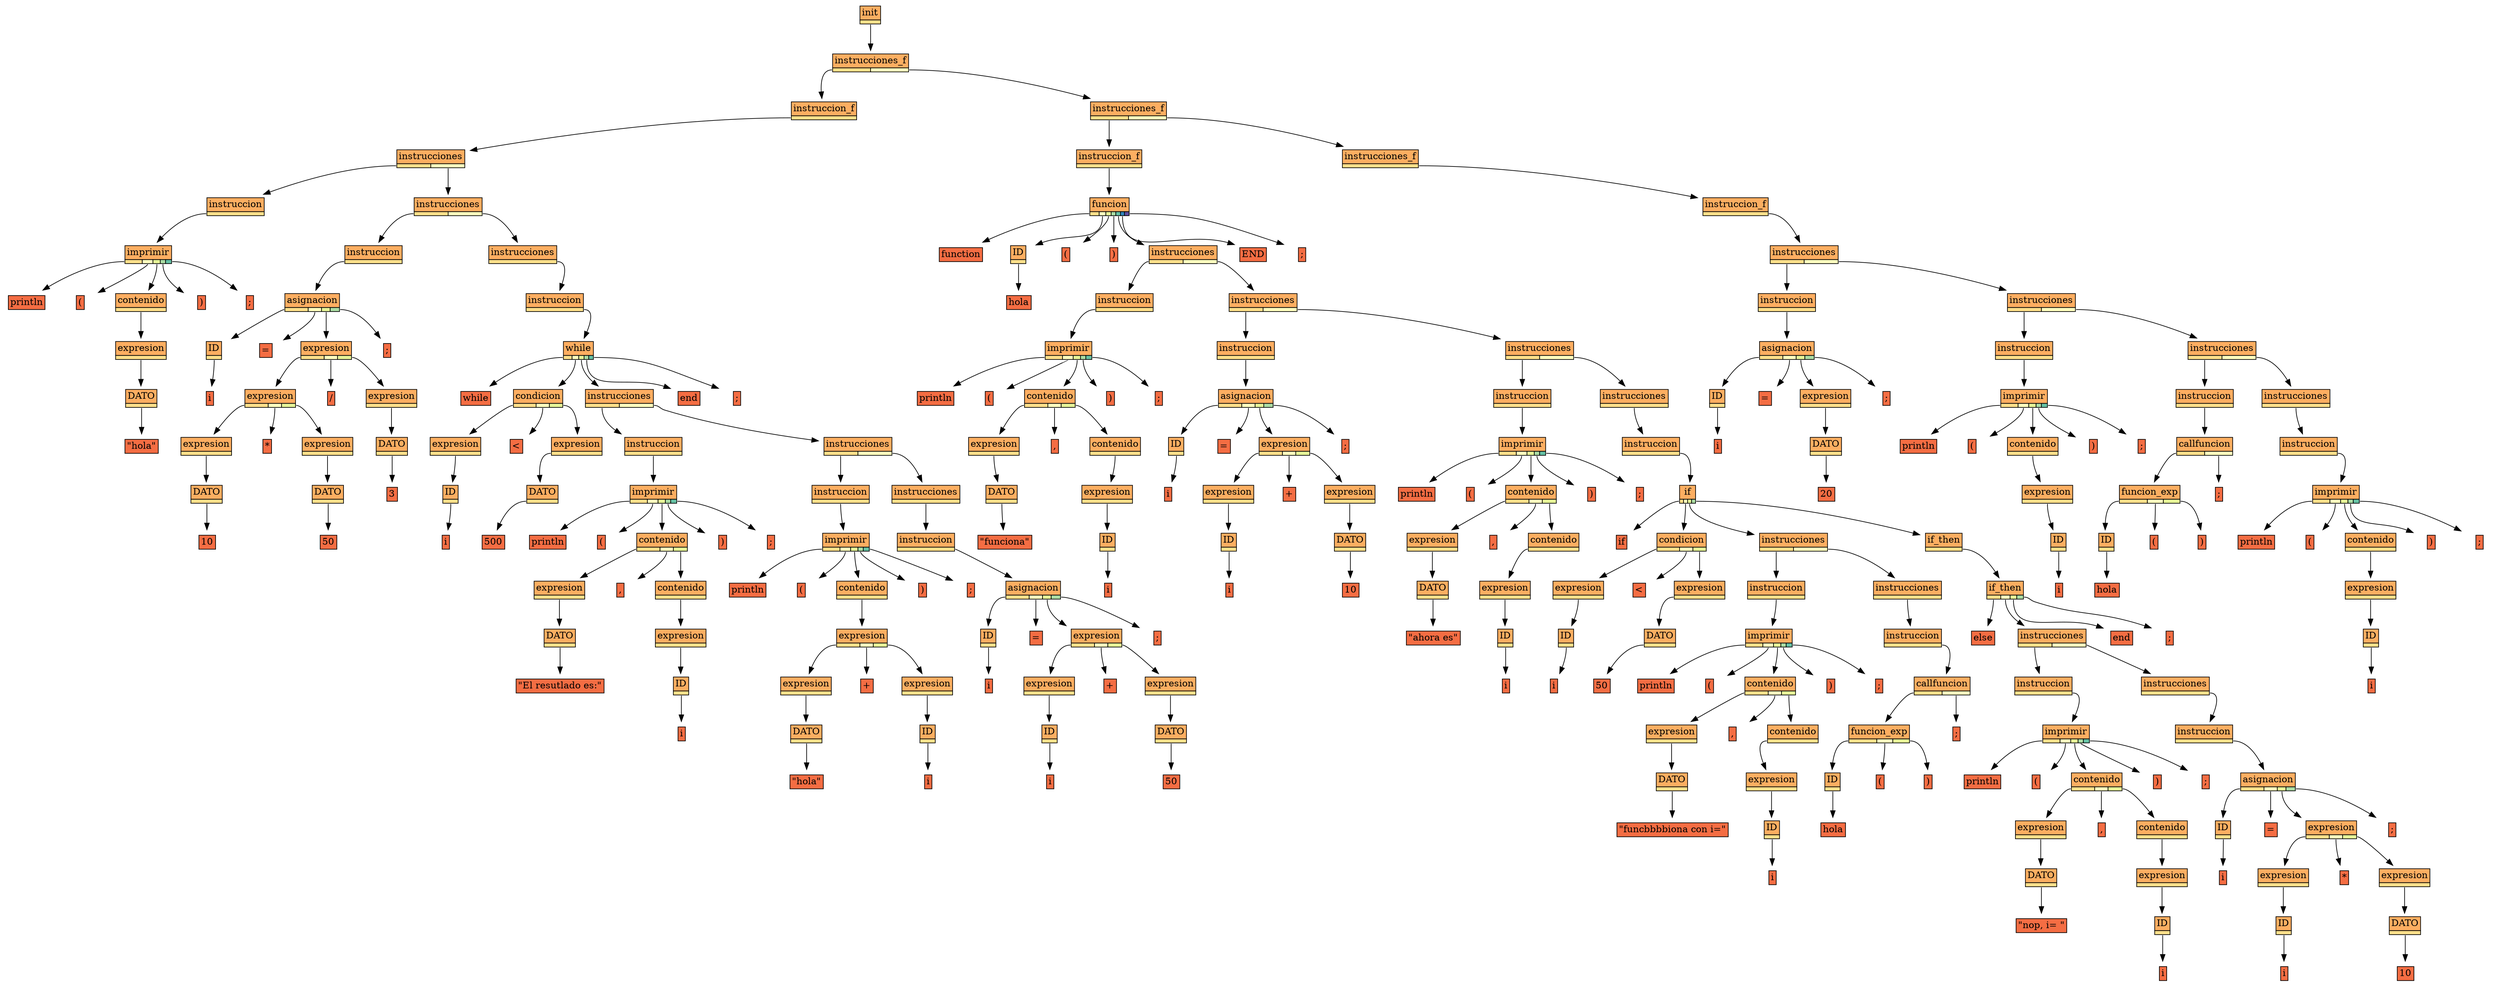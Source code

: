 digraph {
node [shape=plaintext]
ND_1 [label=<<table CELLSPACING="0" BORDER="0"><tr><td  BORDER="1" bgcolor="/spectral11/3">"hola"</td></tr></table>>];
ND_2 [label=<<table  CELLSPACING="0" BORDER="0"><tr><td BORDER="1" colspan="1"  bgcolor="/spectral11/4">DATO</td></tr><tr><td BORDER="1" port="f0"  bgcolor="/spectral11/5"></td></tr></table>>];
ND_3 [label=<<table  CELLSPACING="0" BORDER="0"><tr><td BORDER="1" colspan="1"  bgcolor="/spectral11/4">expresion</td></tr><tr><td BORDER="1" port="f0"  bgcolor="/spectral11/5"></td></tr></table>>];
ND_4 [label=<<table  CELLSPACING="0" BORDER="0"><tr><td BORDER="1" colspan="1"  bgcolor="/spectral11/4">contenido</td></tr><tr><td BORDER="1" port="f0"  bgcolor="/spectral11/5"></td></tr></table>>];
ND_5 [label=<<table CELLSPACING="0" BORDER="0"><tr><td  BORDER="1" bgcolor="/spectral11/3">println</td></tr></table>>];
ND_6 [label=<<table CELLSPACING="0" BORDER="0"><tr><td  BORDER="1" bgcolor="/spectral11/3">(</td></tr></table>>];
ND_7 [label=<<table CELLSPACING="0" BORDER="0"><tr><td  BORDER="1" bgcolor="/spectral11/3">)</td></tr></table>>];
ND_8 [label=<<table CELLSPACING="0" BORDER="0"><tr><td  BORDER="1" bgcolor="/spectral11/3">;</td></tr></table>>];
ND_9 [label=<<table  CELLSPACING="0" BORDER="0"><tr><td BORDER="1" colspan="5"  bgcolor="/spectral11/4">imprimir</td></tr><tr><td BORDER="1" port="f0"  bgcolor="/spectral11/5"></td><td BORDER="1" port="f1"  bgcolor="/spectral11/6"></td><td BORDER="1" port="f2"  bgcolor="/spectral11/7"></td><td BORDER="1" port="f3"  bgcolor="/spectral11/8"></td><td BORDER="1" port="f4"  bgcolor="/spectral11/9"></td></tr></table>>];
ND_10 [label=<<table  CELLSPACING="0" BORDER="0"><tr><td BORDER="1" colspan="1"  bgcolor="/spectral11/4">instruccion</td></tr><tr><td BORDER="1" port="f0"  bgcolor="/spectral11/5"></td></tr></table>>];
ND_11 [label=<<table CELLSPACING="0" BORDER="0"><tr><td  BORDER="1" bgcolor="/spectral11/3">i</td></tr></table>>];
ND_12 [label=<<table  CELLSPACING="0" BORDER="0"><tr><td BORDER="1" colspan="1"  bgcolor="/spectral11/4">ID</td></tr><tr><td BORDER="1" port="f0"  bgcolor="/spectral11/5"></td></tr></table>>];
ND_13 [label=<<table CELLSPACING="0" BORDER="0"><tr><td  BORDER="1" bgcolor="/spectral11/3">10</td></tr></table>>];
ND_14 [label=<<table  CELLSPACING="0" BORDER="0"><tr><td BORDER="1" colspan="1"  bgcolor="/spectral11/4">DATO</td></tr><tr><td BORDER="1" port="f0"  bgcolor="/spectral11/5"></td></tr></table>>];
ND_15 [label=<<table  CELLSPACING="0" BORDER="0"><tr><td BORDER="1" colspan="1"  bgcolor="/spectral11/4">expresion</td></tr><tr><td BORDER="1" port="f0"  bgcolor="/spectral11/5"></td></tr></table>>];
ND_16 [label=<<table CELLSPACING="0" BORDER="0"><tr><td  BORDER="1" bgcolor="/spectral11/3">50</td></tr></table>>];
ND_17 [label=<<table  CELLSPACING="0" BORDER="0"><tr><td BORDER="1" colspan="1"  bgcolor="/spectral11/4">DATO</td></tr><tr><td BORDER="1" port="f0"  bgcolor="/spectral11/5"></td></tr></table>>];
ND_18 [label=<<table  CELLSPACING="0" BORDER="0"><tr><td BORDER="1" colspan="1"  bgcolor="/spectral11/4">expresion</td></tr><tr><td BORDER="1" port="f0"  bgcolor="/spectral11/5"></td></tr></table>>];
ND_19 [label=<<table CELLSPACING="0" BORDER="0"><tr><td  BORDER="1" bgcolor="/spectral11/3">*</td></tr></table>>];
ND_20 [label=<<table  CELLSPACING="0" BORDER="0"><tr><td BORDER="1" colspan="3"  bgcolor="/spectral11/4">expresion</td></tr><tr><td BORDER="1" port="f0"  bgcolor="/spectral11/5"></td><td BORDER="1" port="f1"  bgcolor="/spectral11/6"></td><td BORDER="1" port="f2"  bgcolor="/spectral11/7"></td></tr></table>>];
ND_21 [label=<<table CELLSPACING="0" BORDER="0"><tr><td  BORDER="1" bgcolor="/spectral11/3">3</td></tr></table>>];
ND_22 [label=<<table  CELLSPACING="0" BORDER="0"><tr><td BORDER="1" colspan="1"  bgcolor="/spectral11/4">DATO</td></tr><tr><td BORDER="1" port="f0"  bgcolor="/spectral11/5"></td></tr></table>>];
ND_23 [label=<<table  CELLSPACING="0" BORDER="0"><tr><td BORDER="1" colspan="1"  bgcolor="/spectral11/4">expresion</td></tr><tr><td BORDER="1" port="f0"  bgcolor="/spectral11/5"></td></tr></table>>];
ND_24 [label=<<table CELLSPACING="0" BORDER="0"><tr><td  BORDER="1" bgcolor="/spectral11/3">/</td></tr></table>>];
ND_25 [label=<<table  CELLSPACING="0" BORDER="0"><tr><td BORDER="1" colspan="3"  bgcolor="/spectral11/4">expresion</td></tr><tr><td BORDER="1" port="f0"  bgcolor="/spectral11/5"></td><td BORDER="1" port="f1"  bgcolor="/spectral11/6"></td><td BORDER="1" port="f2"  bgcolor="/spectral11/7"></td></tr></table>>];
ND_26 [label=<<table CELLSPACING="0" BORDER="0"><tr><td  BORDER="1" bgcolor="/spectral11/3">=</td></tr></table>>];
ND_27 [label=<<table CELLSPACING="0" BORDER="0"><tr><td  BORDER="1" bgcolor="/spectral11/3">;</td></tr></table>>];
ND_28 [label=<<table  CELLSPACING="0" BORDER="0"><tr><td BORDER="1" colspan="4"  bgcolor="/spectral11/4">asignacion</td></tr><tr><td BORDER="1" port="f0"  bgcolor="/spectral11/5"></td><td BORDER="1" port="f1"  bgcolor="/spectral11/6"></td><td BORDER="1" port="f2"  bgcolor="/spectral11/7"></td><td BORDER="1" port="f3"  bgcolor="/spectral11/8"></td></tr></table>>];
ND_29 [label=<<table  CELLSPACING="0" BORDER="0"><tr><td BORDER="1" colspan="1"  bgcolor="/spectral11/4">instruccion</td></tr><tr><td BORDER="1" port="f0"  bgcolor="/spectral11/5"></td></tr></table>>];
ND_30 [label=<<table CELLSPACING="0" BORDER="0"><tr><td  BORDER="1" bgcolor="/spectral11/3">i</td></tr></table>>];
ND_31 [label=<<table  CELLSPACING="0" BORDER="0"><tr><td BORDER="1" colspan="1"  bgcolor="/spectral11/4">ID</td></tr><tr><td BORDER="1" port="f0"  bgcolor="/spectral11/5"></td></tr></table>>];
ND_32 [label=<<table  CELLSPACING="0" BORDER="0"><tr><td BORDER="1" colspan="1"  bgcolor="/spectral11/4">expresion</td></tr><tr><td BORDER="1" port="f0"  bgcolor="/spectral11/5"></td></tr></table>>];
ND_33 [label=<<table CELLSPACING="0" BORDER="0"><tr><td  BORDER="1" bgcolor="/spectral11/3">500</td></tr></table>>];
ND_34 [label=<<table  CELLSPACING="0" BORDER="0"><tr><td BORDER="1" colspan="1"  bgcolor="/spectral11/4">DATO</td></tr><tr><td BORDER="1" port="f0"  bgcolor="/spectral11/5"></td></tr></table>>];
ND_35 [label=<<table  CELLSPACING="0" BORDER="0"><tr><td BORDER="1" colspan="1"  bgcolor="/spectral11/4">expresion</td></tr><tr><td BORDER="1" port="f0"  bgcolor="/spectral11/5"></td></tr></table>>];
ND_36 [label=<<table CELLSPACING="0" BORDER="0"><tr><td  BORDER="1" bgcolor="/spectral11/3">&#60;</td></tr></table>>];
ND_37 [label=<<table  CELLSPACING="0" BORDER="0"><tr><td BORDER="1" colspan="3"  bgcolor="/spectral11/4">condicion</td></tr><tr><td BORDER="1" port="f0"  bgcolor="/spectral11/5"></td><td BORDER="1" port="f1"  bgcolor="/spectral11/6"></td><td BORDER="1" port="f2"  bgcolor="/spectral11/7"></td></tr></table>>];
ND_38 [label=<<table CELLSPACING="0" BORDER="0"><tr><td  BORDER="1" bgcolor="/spectral11/3">"El resutlado es:"</td></tr></table>>];
ND_39 [label=<<table  CELLSPACING="0" BORDER="0"><tr><td BORDER="1" colspan="1"  bgcolor="/spectral11/4">DATO</td></tr><tr><td BORDER="1" port="f0"  bgcolor="/spectral11/5"></td></tr></table>>];
ND_40 [label=<<table  CELLSPACING="0" BORDER="0"><tr><td BORDER="1" colspan="1"  bgcolor="/spectral11/4">expresion</td></tr><tr><td BORDER="1" port="f0"  bgcolor="/spectral11/5"></td></tr></table>>];
ND_41 [label=<<table CELLSPACING="0" BORDER="0"><tr><td  BORDER="1" bgcolor="/spectral11/3">i</td></tr></table>>];
ND_42 [label=<<table  CELLSPACING="0" BORDER="0"><tr><td BORDER="1" colspan="1"  bgcolor="/spectral11/4">ID</td></tr><tr><td BORDER="1" port="f0"  bgcolor="/spectral11/5"></td></tr></table>>];
ND_43 [label=<<table  CELLSPACING="0" BORDER="0"><tr><td BORDER="1" colspan="1"  bgcolor="/spectral11/4">expresion</td></tr><tr><td BORDER="1" port="f0"  bgcolor="/spectral11/5"></td></tr></table>>];
ND_44 [label=<<table  CELLSPACING="0" BORDER="0"><tr><td BORDER="1" colspan="1"  bgcolor="/spectral11/4">contenido</td></tr><tr><td BORDER="1" port="f0"  bgcolor="/spectral11/5"></td></tr></table>>];
ND_45 [label=<<table CELLSPACING="0" BORDER="0"><tr><td  BORDER="1" bgcolor="/spectral11/3">,</td></tr></table>>];
ND_46 [label=<<table  CELLSPACING="0" BORDER="0"><tr><td BORDER="1" colspan="3"  bgcolor="/spectral11/4">contenido</td></tr><tr><td BORDER="1" port="f0"  bgcolor="/spectral11/5"></td><td BORDER="1" port="f1"  bgcolor="/spectral11/6"></td><td BORDER="1" port="f2"  bgcolor="/spectral11/7"></td></tr></table>>];
ND_47 [label=<<table CELLSPACING="0" BORDER="0"><tr><td  BORDER="1" bgcolor="/spectral11/3">println</td></tr></table>>];
ND_48 [label=<<table CELLSPACING="0" BORDER="0"><tr><td  BORDER="1" bgcolor="/spectral11/3">(</td></tr></table>>];
ND_49 [label=<<table CELLSPACING="0" BORDER="0"><tr><td  BORDER="1" bgcolor="/spectral11/3">)</td></tr></table>>];
ND_50 [label=<<table CELLSPACING="0" BORDER="0"><tr><td  BORDER="1" bgcolor="/spectral11/3">;</td></tr></table>>];
ND_51 [label=<<table  CELLSPACING="0" BORDER="0"><tr><td BORDER="1" colspan="5"  bgcolor="/spectral11/4">imprimir</td></tr><tr><td BORDER="1" port="f0"  bgcolor="/spectral11/5"></td><td BORDER="1" port="f1"  bgcolor="/spectral11/6"></td><td BORDER="1" port="f2"  bgcolor="/spectral11/7"></td><td BORDER="1" port="f3"  bgcolor="/spectral11/8"></td><td BORDER="1" port="f4"  bgcolor="/spectral11/9"></td></tr></table>>];
ND_52 [label=<<table  CELLSPACING="0" BORDER="0"><tr><td BORDER="1" colspan="1"  bgcolor="/spectral11/4">instruccion</td></tr><tr><td BORDER="1" port="f0"  bgcolor="/spectral11/5"></td></tr></table>>];
ND_53 [label=<<table CELLSPACING="0" BORDER="0"><tr><td  BORDER="1" bgcolor="/spectral11/3">"hola"</td></tr></table>>];
ND_54 [label=<<table  CELLSPACING="0" BORDER="0"><tr><td BORDER="1" colspan="1"  bgcolor="/spectral11/4">DATO</td></tr><tr><td BORDER="1" port="f0"  bgcolor="/spectral11/5"></td></tr></table>>];
ND_55 [label=<<table  CELLSPACING="0" BORDER="0"><tr><td BORDER="1" colspan="1"  bgcolor="/spectral11/4">expresion</td></tr><tr><td BORDER="1" port="f0"  bgcolor="/spectral11/5"></td></tr></table>>];
ND_56 [label=<<table CELLSPACING="0" BORDER="0"><tr><td  BORDER="1" bgcolor="/spectral11/3">i</td></tr></table>>];
ND_57 [label=<<table  CELLSPACING="0" BORDER="0"><tr><td BORDER="1" colspan="1"  bgcolor="/spectral11/4">ID</td></tr><tr><td BORDER="1" port="f0"  bgcolor="/spectral11/5"></td></tr></table>>];
ND_58 [label=<<table  CELLSPACING="0" BORDER="0"><tr><td BORDER="1" colspan="1"  bgcolor="/spectral11/4">expresion</td></tr><tr><td BORDER="1" port="f0"  bgcolor="/spectral11/5"></td></tr></table>>];
ND_59 [label=<<table CELLSPACING="0" BORDER="0"><tr><td  BORDER="1" bgcolor="/spectral11/3">+</td></tr></table>>];
ND_60 [label=<<table  CELLSPACING="0" BORDER="0"><tr><td BORDER="1" colspan="3"  bgcolor="/spectral11/4">expresion</td></tr><tr><td BORDER="1" port="f0"  bgcolor="/spectral11/5"></td><td BORDER="1" port="f1"  bgcolor="/spectral11/6"></td><td BORDER="1" port="f2"  bgcolor="/spectral11/7"></td></tr></table>>];
ND_61 [label=<<table  CELLSPACING="0" BORDER="0"><tr><td BORDER="1" colspan="1"  bgcolor="/spectral11/4">contenido</td></tr><tr><td BORDER="1" port="f0"  bgcolor="/spectral11/5"></td></tr></table>>];
ND_62 [label=<<table CELLSPACING="0" BORDER="0"><tr><td  BORDER="1" bgcolor="/spectral11/3">println</td></tr></table>>];
ND_63 [label=<<table CELLSPACING="0" BORDER="0"><tr><td  BORDER="1" bgcolor="/spectral11/3">(</td></tr></table>>];
ND_64 [label=<<table CELLSPACING="0" BORDER="0"><tr><td  BORDER="1" bgcolor="/spectral11/3">)</td></tr></table>>];
ND_65 [label=<<table CELLSPACING="0" BORDER="0"><tr><td  BORDER="1" bgcolor="/spectral11/3">;</td></tr></table>>];
ND_66 [label=<<table  CELLSPACING="0" BORDER="0"><tr><td BORDER="1" colspan="5"  bgcolor="/spectral11/4">imprimir</td></tr><tr><td BORDER="1" port="f0"  bgcolor="/spectral11/5"></td><td BORDER="1" port="f1"  bgcolor="/spectral11/6"></td><td BORDER="1" port="f2"  bgcolor="/spectral11/7"></td><td BORDER="1" port="f3"  bgcolor="/spectral11/8"></td><td BORDER="1" port="f4"  bgcolor="/spectral11/9"></td></tr></table>>];
ND_67 [label=<<table  CELLSPACING="0" BORDER="0"><tr><td BORDER="1" colspan="1"  bgcolor="/spectral11/4">instruccion</td></tr><tr><td BORDER="1" port="f0"  bgcolor="/spectral11/5"></td></tr></table>>];
ND_68 [label=<<table CELLSPACING="0" BORDER="0"><tr><td  BORDER="1" bgcolor="/spectral11/3">i</td></tr></table>>];
ND_69 [label=<<table  CELLSPACING="0" BORDER="0"><tr><td BORDER="1" colspan="1"  bgcolor="/spectral11/4">ID</td></tr><tr><td BORDER="1" port="f0"  bgcolor="/spectral11/5"></td></tr></table>>];
ND_70 [label=<<table CELLSPACING="0" BORDER="0"><tr><td  BORDER="1" bgcolor="/spectral11/3">i</td></tr></table>>];
ND_71 [label=<<table  CELLSPACING="0" BORDER="0"><tr><td BORDER="1" colspan="1"  bgcolor="/spectral11/4">ID</td></tr><tr><td BORDER="1" port="f0"  bgcolor="/spectral11/5"></td></tr></table>>];
ND_72 [label=<<table  CELLSPACING="0" BORDER="0"><tr><td BORDER="1" colspan="1"  bgcolor="/spectral11/4">expresion</td></tr><tr><td BORDER="1" port="f0"  bgcolor="/spectral11/5"></td></tr></table>>];
ND_73 [label=<<table CELLSPACING="0" BORDER="0"><tr><td  BORDER="1" bgcolor="/spectral11/3">50</td></tr></table>>];
ND_74 [label=<<table  CELLSPACING="0" BORDER="0"><tr><td BORDER="1" colspan="1"  bgcolor="/spectral11/4">DATO</td></tr><tr><td BORDER="1" port="f0"  bgcolor="/spectral11/5"></td></tr></table>>];
ND_75 [label=<<table  CELLSPACING="0" BORDER="0"><tr><td BORDER="1" colspan="1"  bgcolor="/spectral11/4">expresion</td></tr><tr><td BORDER="1" port="f0"  bgcolor="/spectral11/5"></td></tr></table>>];
ND_76 [label=<<table CELLSPACING="0" BORDER="0"><tr><td  BORDER="1" bgcolor="/spectral11/3">+</td></tr></table>>];
ND_77 [label=<<table  CELLSPACING="0" BORDER="0"><tr><td BORDER="1" colspan="3"  bgcolor="/spectral11/4">expresion</td></tr><tr><td BORDER="1" port="f0"  bgcolor="/spectral11/5"></td><td BORDER="1" port="f1"  bgcolor="/spectral11/6"></td><td BORDER="1" port="f2"  bgcolor="/spectral11/7"></td></tr></table>>];
ND_78 [label=<<table CELLSPACING="0" BORDER="0"><tr><td  BORDER="1" bgcolor="/spectral11/3">=</td></tr></table>>];
ND_79 [label=<<table CELLSPACING="0" BORDER="0"><tr><td  BORDER="1" bgcolor="/spectral11/3">;</td></tr></table>>];
ND_80 [label=<<table  CELLSPACING="0" BORDER="0"><tr><td BORDER="1" colspan="4"  bgcolor="/spectral11/4">asignacion</td></tr><tr><td BORDER="1" port="f0"  bgcolor="/spectral11/5"></td><td BORDER="1" port="f1"  bgcolor="/spectral11/6"></td><td BORDER="1" port="f2"  bgcolor="/spectral11/7"></td><td BORDER="1" port="f3"  bgcolor="/spectral11/8"></td></tr></table>>];
ND_81 [label=<<table  CELLSPACING="0" BORDER="0"><tr><td BORDER="1" colspan="1"  bgcolor="/spectral11/4">instruccion</td></tr><tr><td BORDER="1" port="f0"  bgcolor="/spectral11/5"></td></tr></table>>];
ND_82 [label=<<table  CELLSPACING="0" BORDER="0"><tr><td BORDER="1" colspan="1"  bgcolor="/spectral11/4">instrucciones</td></tr><tr><td BORDER="1" port="f0"  bgcolor="/spectral11/5"></td></tr></table>>];
ND_83 [label=<<table  CELLSPACING="0" BORDER="0"><tr><td BORDER="1" colspan="2"  bgcolor="/spectral11/4">instrucciones</td></tr><tr><td BORDER="1" port="f0"  bgcolor="/spectral11/5"></td><td BORDER="1" port="f1"  bgcolor="/spectral11/6"></td></tr></table>>];
ND_84 [label=<<table  CELLSPACING="0" BORDER="0"><tr><td BORDER="1" colspan="2"  bgcolor="/spectral11/4">instrucciones</td></tr><tr><td BORDER="1" port="f0"  bgcolor="/spectral11/5"></td><td BORDER="1" port="f1"  bgcolor="/spectral11/6"></td></tr></table>>];
ND_85 [label=<<table CELLSPACING="0" BORDER="0"><tr><td  BORDER="1" bgcolor="/spectral11/3">while</td></tr></table>>];
ND_86 [label=<<table CELLSPACING="0" BORDER="0"><tr><td  BORDER="1" bgcolor="/spectral11/3">end</td></tr></table>>];
ND_87 [label=<<table CELLSPACING="0" BORDER="0"><tr><td  BORDER="1" bgcolor="/spectral11/3">;</td></tr></table>>];
ND_88 [label=<<table  CELLSPACING="0" BORDER="0"><tr><td BORDER="1" colspan="5"  bgcolor="/spectral11/4">while</td></tr><tr><td BORDER="1" port="f0"  bgcolor="/spectral11/5"></td><td BORDER="1" port="f1"  bgcolor="/spectral11/6"></td><td BORDER="1" port="f2"  bgcolor="/spectral11/7"></td><td BORDER="1" port="f3"  bgcolor="/spectral11/8"></td><td BORDER="1" port="f4"  bgcolor="/spectral11/9"></td></tr></table>>];
ND_89 [label=<<table  CELLSPACING="0" BORDER="0"><tr><td BORDER="1" colspan="1"  bgcolor="/spectral11/4">instruccion</td></tr><tr><td BORDER="1" port="f0"  bgcolor="/spectral11/5"></td></tr></table>>];
ND_90 [label=<<table  CELLSPACING="0" BORDER="0"><tr><td BORDER="1" colspan="1"  bgcolor="/spectral11/4">instrucciones</td></tr><tr><td BORDER="1" port="f0"  bgcolor="/spectral11/5"></td></tr></table>>];
ND_91 [label=<<table  CELLSPACING="0" BORDER="0"><tr><td BORDER="1" colspan="2"  bgcolor="/spectral11/4">instrucciones</td></tr><tr><td BORDER="1" port="f0"  bgcolor="/spectral11/5"></td><td BORDER="1" port="f1"  bgcolor="/spectral11/6"></td></tr></table>>];
ND_92 [label=<<table  CELLSPACING="0" BORDER="0"><tr><td BORDER="1" colspan="2"  bgcolor="/spectral11/4">instrucciones</td></tr><tr><td BORDER="1" port="f0"  bgcolor="/spectral11/5"></td><td BORDER="1" port="f1"  bgcolor="/spectral11/6"></td></tr></table>>];
ND_93 [label=<<table  CELLSPACING="0" BORDER="0"><tr><td BORDER="1" colspan="1"  bgcolor="/spectral11/4">instruccion_f</td></tr><tr><td BORDER="1" port="f0"  bgcolor="/spectral11/5"></td></tr></table>>];
ND_94 [label=<<table CELLSPACING="0" BORDER="0"><tr><td  BORDER="1" bgcolor="/spectral11/3">hola</td></tr></table>>];
ND_95 [label=<<table  CELLSPACING="0" BORDER="0"><tr><td BORDER="1" colspan="1"  bgcolor="/spectral11/4">ID</td></tr><tr><td BORDER="1" port="f0"  bgcolor="/spectral11/5"></td></tr></table>>];
ND_96 [label=<<table CELLSPACING="0" BORDER="0"><tr><td  BORDER="1" bgcolor="/spectral11/3">"funciona"</td></tr></table>>];
ND_97 [label=<<table  CELLSPACING="0" BORDER="0"><tr><td BORDER="1" colspan="1"  bgcolor="/spectral11/4">DATO</td></tr><tr><td BORDER="1" port="f0"  bgcolor="/spectral11/5"></td></tr></table>>];
ND_98 [label=<<table  CELLSPACING="0" BORDER="0"><tr><td BORDER="1" colspan="1"  bgcolor="/spectral11/4">expresion</td></tr><tr><td BORDER="1" port="f0"  bgcolor="/spectral11/5"></td></tr></table>>];
ND_99 [label=<<table CELLSPACING="0" BORDER="0"><tr><td  BORDER="1" bgcolor="/spectral11/3">i</td></tr></table>>];
ND_100 [label=<<table  CELLSPACING="0" BORDER="0"><tr><td BORDER="1" colspan="1"  bgcolor="/spectral11/4">ID</td></tr><tr><td BORDER="1" port="f0"  bgcolor="/spectral11/5"></td></tr></table>>];
ND_101 [label=<<table  CELLSPACING="0" BORDER="0"><tr><td BORDER="1" colspan="1"  bgcolor="/spectral11/4">expresion</td></tr><tr><td BORDER="1" port="f0"  bgcolor="/spectral11/5"></td></tr></table>>];
ND_102 [label=<<table  CELLSPACING="0" BORDER="0"><tr><td BORDER="1" colspan="1"  bgcolor="/spectral11/4">contenido</td></tr><tr><td BORDER="1" port="f0"  bgcolor="/spectral11/5"></td></tr></table>>];
ND_103 [label=<<table CELLSPACING="0" BORDER="0"><tr><td  BORDER="1" bgcolor="/spectral11/3">,</td></tr></table>>];
ND_104 [label=<<table  CELLSPACING="0" BORDER="0"><tr><td BORDER="1" colspan="3"  bgcolor="/spectral11/4">contenido</td></tr><tr><td BORDER="1" port="f0"  bgcolor="/spectral11/5"></td><td BORDER="1" port="f1"  bgcolor="/spectral11/6"></td><td BORDER="1" port="f2"  bgcolor="/spectral11/7"></td></tr></table>>];
ND_105 [label=<<table CELLSPACING="0" BORDER="0"><tr><td  BORDER="1" bgcolor="/spectral11/3">println</td></tr></table>>];
ND_106 [label=<<table CELLSPACING="0" BORDER="0"><tr><td  BORDER="1" bgcolor="/spectral11/3">(</td></tr></table>>];
ND_107 [label=<<table CELLSPACING="0" BORDER="0"><tr><td  BORDER="1" bgcolor="/spectral11/3">)</td></tr></table>>];
ND_108 [label=<<table CELLSPACING="0" BORDER="0"><tr><td  BORDER="1" bgcolor="/spectral11/3">;</td></tr></table>>];
ND_109 [label=<<table  CELLSPACING="0" BORDER="0"><tr><td BORDER="1" colspan="5"  bgcolor="/spectral11/4">imprimir</td></tr><tr><td BORDER="1" port="f0"  bgcolor="/spectral11/5"></td><td BORDER="1" port="f1"  bgcolor="/spectral11/6"></td><td BORDER="1" port="f2"  bgcolor="/spectral11/7"></td><td BORDER="1" port="f3"  bgcolor="/spectral11/8"></td><td BORDER="1" port="f4"  bgcolor="/spectral11/9"></td></tr></table>>];
ND_110 [label=<<table  CELLSPACING="0" BORDER="0"><tr><td BORDER="1" colspan="1"  bgcolor="/spectral11/4">instruccion</td></tr><tr><td BORDER="1" port="f0"  bgcolor="/spectral11/5"></td></tr></table>>];
ND_111 [label=<<table CELLSPACING="0" BORDER="0"><tr><td  BORDER="1" bgcolor="/spectral11/3">i</td></tr></table>>];
ND_112 [label=<<table  CELLSPACING="0" BORDER="0"><tr><td BORDER="1" colspan="1"  bgcolor="/spectral11/4">ID</td></tr><tr><td BORDER="1" port="f0"  bgcolor="/spectral11/5"></td></tr></table>>];
ND_113 [label=<<table CELLSPACING="0" BORDER="0"><tr><td  BORDER="1" bgcolor="/spectral11/3">i</td></tr></table>>];
ND_114 [label=<<table  CELLSPACING="0" BORDER="0"><tr><td BORDER="1" colspan="1"  bgcolor="/spectral11/4">ID</td></tr><tr><td BORDER="1" port="f0"  bgcolor="/spectral11/5"></td></tr></table>>];
ND_115 [label=<<table  CELLSPACING="0" BORDER="0"><tr><td BORDER="1" colspan="1"  bgcolor="/spectral11/4">expresion</td></tr><tr><td BORDER="1" port="f0"  bgcolor="/spectral11/5"></td></tr></table>>];
ND_116 [label=<<table CELLSPACING="0" BORDER="0"><tr><td  BORDER="1" bgcolor="/spectral11/3">10</td></tr></table>>];
ND_117 [label=<<table  CELLSPACING="0" BORDER="0"><tr><td BORDER="1" colspan="1"  bgcolor="/spectral11/4">DATO</td></tr><tr><td BORDER="1" port="f0"  bgcolor="/spectral11/5"></td></tr></table>>];
ND_118 [label=<<table  CELLSPACING="0" BORDER="0"><tr><td BORDER="1" colspan="1"  bgcolor="/spectral11/4">expresion</td></tr><tr><td BORDER="1" port="f0"  bgcolor="/spectral11/5"></td></tr></table>>];
ND_119 [label=<<table CELLSPACING="0" BORDER="0"><tr><td  BORDER="1" bgcolor="/spectral11/3">+</td></tr></table>>];
ND_120 [label=<<table  CELLSPACING="0" BORDER="0"><tr><td BORDER="1" colspan="3"  bgcolor="/spectral11/4">expresion</td></tr><tr><td BORDER="1" port="f0"  bgcolor="/spectral11/5"></td><td BORDER="1" port="f1"  bgcolor="/spectral11/6"></td><td BORDER="1" port="f2"  bgcolor="/spectral11/7"></td></tr></table>>];
ND_121 [label=<<table CELLSPACING="0" BORDER="0"><tr><td  BORDER="1" bgcolor="/spectral11/3">=</td></tr></table>>];
ND_122 [label=<<table CELLSPACING="0" BORDER="0"><tr><td  BORDER="1" bgcolor="/spectral11/3">;</td></tr></table>>];
ND_123 [label=<<table  CELLSPACING="0" BORDER="0"><tr><td BORDER="1" colspan="4"  bgcolor="/spectral11/4">asignacion</td></tr><tr><td BORDER="1" port="f0"  bgcolor="/spectral11/5"></td><td BORDER="1" port="f1"  bgcolor="/spectral11/6"></td><td BORDER="1" port="f2"  bgcolor="/spectral11/7"></td><td BORDER="1" port="f3"  bgcolor="/spectral11/8"></td></tr></table>>];
ND_124 [label=<<table  CELLSPACING="0" BORDER="0"><tr><td BORDER="1" colspan="1"  bgcolor="/spectral11/4">instruccion</td></tr><tr><td BORDER="1" port="f0"  bgcolor="/spectral11/5"></td></tr></table>>];
ND_125 [label=<<table CELLSPACING="0" BORDER="0"><tr><td  BORDER="1" bgcolor="/spectral11/3">"ahora es"</td></tr></table>>];
ND_126 [label=<<table  CELLSPACING="0" BORDER="0"><tr><td BORDER="1" colspan="1"  bgcolor="/spectral11/4">DATO</td></tr><tr><td BORDER="1" port="f0"  bgcolor="/spectral11/5"></td></tr></table>>];
ND_127 [label=<<table  CELLSPACING="0" BORDER="0"><tr><td BORDER="1" colspan="1"  bgcolor="/spectral11/4">expresion</td></tr><tr><td BORDER="1" port="f0"  bgcolor="/spectral11/5"></td></tr></table>>];
ND_128 [label=<<table CELLSPACING="0" BORDER="0"><tr><td  BORDER="1" bgcolor="/spectral11/3">i</td></tr></table>>];
ND_129 [label=<<table  CELLSPACING="0" BORDER="0"><tr><td BORDER="1" colspan="1"  bgcolor="/spectral11/4">ID</td></tr><tr><td BORDER="1" port="f0"  bgcolor="/spectral11/5"></td></tr></table>>];
ND_130 [label=<<table  CELLSPACING="0" BORDER="0"><tr><td BORDER="1" colspan="1"  bgcolor="/spectral11/4">expresion</td></tr><tr><td BORDER="1" port="f0"  bgcolor="/spectral11/5"></td></tr></table>>];
ND_131 [label=<<table  CELLSPACING="0" BORDER="0"><tr><td BORDER="1" colspan="1"  bgcolor="/spectral11/4">contenido</td></tr><tr><td BORDER="1" port="f0"  bgcolor="/spectral11/5"></td></tr></table>>];
ND_132 [label=<<table CELLSPACING="0" BORDER="0"><tr><td  BORDER="1" bgcolor="/spectral11/3">,</td></tr></table>>];
ND_133 [label=<<table  CELLSPACING="0" BORDER="0"><tr><td BORDER="1" colspan="3"  bgcolor="/spectral11/4">contenido</td></tr><tr><td BORDER="1" port="f0"  bgcolor="/spectral11/5"></td><td BORDER="1" port="f1"  bgcolor="/spectral11/6"></td><td BORDER="1" port="f2"  bgcolor="/spectral11/7"></td></tr></table>>];
ND_134 [label=<<table CELLSPACING="0" BORDER="0"><tr><td  BORDER="1" bgcolor="/spectral11/3">println</td></tr></table>>];
ND_135 [label=<<table CELLSPACING="0" BORDER="0"><tr><td  BORDER="1" bgcolor="/spectral11/3">(</td></tr></table>>];
ND_136 [label=<<table CELLSPACING="0" BORDER="0"><tr><td  BORDER="1" bgcolor="/spectral11/3">)</td></tr></table>>];
ND_137 [label=<<table CELLSPACING="0" BORDER="0"><tr><td  BORDER="1" bgcolor="/spectral11/3">;</td></tr></table>>];
ND_138 [label=<<table  CELLSPACING="0" BORDER="0"><tr><td BORDER="1" colspan="5"  bgcolor="/spectral11/4">imprimir</td></tr><tr><td BORDER="1" port="f0"  bgcolor="/spectral11/5"></td><td BORDER="1" port="f1"  bgcolor="/spectral11/6"></td><td BORDER="1" port="f2"  bgcolor="/spectral11/7"></td><td BORDER="1" port="f3"  bgcolor="/spectral11/8"></td><td BORDER="1" port="f4"  bgcolor="/spectral11/9"></td></tr></table>>];
ND_139 [label=<<table  CELLSPACING="0" BORDER="0"><tr><td BORDER="1" colspan="1"  bgcolor="/spectral11/4">instruccion</td></tr><tr><td BORDER="1" port="f0"  bgcolor="/spectral11/5"></td></tr></table>>];
ND_140 [label=<<table CELLSPACING="0" BORDER="0"><tr><td  BORDER="1" bgcolor="/spectral11/3">i</td></tr></table>>];
ND_141 [label=<<table  CELLSPACING="0" BORDER="0"><tr><td BORDER="1" colspan="1"  bgcolor="/spectral11/4">ID</td></tr><tr><td BORDER="1" port="f0"  bgcolor="/spectral11/5"></td></tr></table>>];
ND_142 [label=<<table  CELLSPACING="0" BORDER="0"><tr><td BORDER="1" colspan="1"  bgcolor="/spectral11/4">expresion</td></tr><tr><td BORDER="1" port="f0"  bgcolor="/spectral11/5"></td></tr></table>>];
ND_143 [label=<<table CELLSPACING="0" BORDER="0"><tr><td  BORDER="1" bgcolor="/spectral11/3">50</td></tr></table>>];
ND_144 [label=<<table  CELLSPACING="0" BORDER="0"><tr><td BORDER="1" colspan="1"  bgcolor="/spectral11/4">DATO</td></tr><tr><td BORDER="1" port="f0"  bgcolor="/spectral11/5"></td></tr></table>>];
ND_145 [label=<<table  CELLSPACING="0" BORDER="0"><tr><td BORDER="1" colspan="1"  bgcolor="/spectral11/4">expresion</td></tr><tr><td BORDER="1" port="f0"  bgcolor="/spectral11/5"></td></tr></table>>];
ND_146 [label=<<table CELLSPACING="0" BORDER="0"><tr><td  BORDER="1" bgcolor="/spectral11/3">&#60;</td></tr></table>>];
ND_147 [label=<<table  CELLSPACING="0" BORDER="0"><tr><td BORDER="1" colspan="3"  bgcolor="/spectral11/4">condicion</td></tr><tr><td BORDER="1" port="f0"  bgcolor="/spectral11/5"></td><td BORDER="1" port="f1"  bgcolor="/spectral11/6"></td><td BORDER="1" port="f2"  bgcolor="/spectral11/7"></td></tr></table>>];
ND_148 [label=<<table CELLSPACING="0" BORDER="0"><tr><td  BORDER="1" bgcolor="/spectral11/3">"funcbbbbiona con i="</td></tr></table>>];
ND_149 [label=<<table  CELLSPACING="0" BORDER="0"><tr><td BORDER="1" colspan="1"  bgcolor="/spectral11/4">DATO</td></tr><tr><td BORDER="1" port="f0"  bgcolor="/spectral11/5"></td></tr></table>>];
ND_150 [label=<<table  CELLSPACING="0" BORDER="0"><tr><td BORDER="1" colspan="1"  bgcolor="/spectral11/4">expresion</td></tr><tr><td BORDER="1" port="f0"  bgcolor="/spectral11/5"></td></tr></table>>];
ND_151 [label=<<table CELLSPACING="0" BORDER="0"><tr><td  BORDER="1" bgcolor="/spectral11/3">i</td></tr></table>>];
ND_152 [label=<<table  CELLSPACING="0" BORDER="0"><tr><td BORDER="1" colspan="1"  bgcolor="/spectral11/4">ID</td></tr><tr><td BORDER="1" port="f0"  bgcolor="/spectral11/5"></td></tr></table>>];
ND_153 [label=<<table  CELLSPACING="0" BORDER="0"><tr><td BORDER="1" colspan="1"  bgcolor="/spectral11/4">expresion</td></tr><tr><td BORDER="1" port="f0"  bgcolor="/spectral11/5"></td></tr></table>>];
ND_154 [label=<<table  CELLSPACING="0" BORDER="0"><tr><td BORDER="1" colspan="1"  bgcolor="/spectral11/4">contenido</td></tr><tr><td BORDER="1" port="f0"  bgcolor="/spectral11/5"></td></tr></table>>];
ND_155 [label=<<table CELLSPACING="0" BORDER="0"><tr><td  BORDER="1" bgcolor="/spectral11/3">,</td></tr></table>>];
ND_156 [label=<<table  CELLSPACING="0" BORDER="0"><tr><td BORDER="1" colspan="3"  bgcolor="/spectral11/4">contenido</td></tr><tr><td BORDER="1" port="f0"  bgcolor="/spectral11/5"></td><td BORDER="1" port="f1"  bgcolor="/spectral11/6"></td><td BORDER="1" port="f2"  bgcolor="/spectral11/7"></td></tr></table>>];
ND_157 [label=<<table CELLSPACING="0" BORDER="0"><tr><td  BORDER="1" bgcolor="/spectral11/3">println</td></tr></table>>];
ND_158 [label=<<table CELLSPACING="0" BORDER="0"><tr><td  BORDER="1" bgcolor="/spectral11/3">(</td></tr></table>>];
ND_159 [label=<<table CELLSPACING="0" BORDER="0"><tr><td  BORDER="1" bgcolor="/spectral11/3">)</td></tr></table>>];
ND_160 [label=<<table CELLSPACING="0" BORDER="0"><tr><td  BORDER="1" bgcolor="/spectral11/3">;</td></tr></table>>];
ND_161 [label=<<table  CELLSPACING="0" BORDER="0"><tr><td BORDER="1" colspan="5"  bgcolor="/spectral11/4">imprimir</td></tr><tr><td BORDER="1" port="f0"  bgcolor="/spectral11/5"></td><td BORDER="1" port="f1"  bgcolor="/spectral11/6"></td><td BORDER="1" port="f2"  bgcolor="/spectral11/7"></td><td BORDER="1" port="f3"  bgcolor="/spectral11/8"></td><td BORDER="1" port="f4"  bgcolor="/spectral11/9"></td></tr></table>>];
ND_162 [label=<<table  CELLSPACING="0" BORDER="0"><tr><td BORDER="1" colspan="1"  bgcolor="/spectral11/4">instruccion</td></tr><tr><td BORDER="1" port="f0"  bgcolor="/spectral11/5"></td></tr></table>>];
ND_163 [label=<<table CELLSPACING="0" BORDER="0"><tr><td  BORDER="1" bgcolor="/spectral11/3">hola</td></tr></table>>];
ND_164 [label=<<table  CELLSPACING="0" BORDER="0"><tr><td BORDER="1" colspan="1"  bgcolor="/spectral11/4">ID</td></tr><tr><td BORDER="1" port="f0"  bgcolor="/spectral11/5"></td></tr></table>>];
ND_165 [label=<<table CELLSPACING="0" BORDER="0"><tr><td  BORDER="1" bgcolor="/spectral11/3">(</td></tr></table>>];
ND_166 [label=<<table CELLSPACING="0" BORDER="0"><tr><td  BORDER="1" bgcolor="/spectral11/3">)</td></tr></table>>];
ND_167 [label=<<table  CELLSPACING="0" BORDER="0"><tr><td BORDER="1" colspan="3"  bgcolor="/spectral11/4">funcion_exp</td></tr><tr><td BORDER="1" port="f0"  bgcolor="/spectral11/5"></td><td BORDER="1" port="f1"  bgcolor="/spectral11/6"></td><td BORDER="1" port="f2"  bgcolor="/spectral11/7"></td></tr></table>>];
ND_168 [label=<<table CELLSPACING="0" BORDER="0"><tr><td  BORDER="1" bgcolor="/spectral11/3">;</td></tr></table>>];
ND_169 [label=<<table  CELLSPACING="0" BORDER="0"><tr><td BORDER="1" colspan="2"  bgcolor="/spectral11/4">callfuncion</td></tr><tr><td BORDER="1" port="f0"  bgcolor="/spectral11/5"></td><td BORDER="1" port="f1"  bgcolor="/spectral11/6"></td></tr></table>>];
ND_170 [label=<<table  CELLSPACING="0" BORDER="0"><tr><td BORDER="1" colspan="1"  bgcolor="/spectral11/4">instruccion</td></tr><tr><td BORDER="1" port="f0"  bgcolor="/spectral11/5"></td></tr></table>>];
ND_171 [label=<<table  CELLSPACING="0" BORDER="0"><tr><td BORDER="1" colspan="1"  bgcolor="/spectral11/4">instrucciones</td></tr><tr><td BORDER="1" port="f0"  bgcolor="/spectral11/5"></td></tr></table>>];
ND_172 [label=<<table  CELLSPACING="0" BORDER="0"><tr><td BORDER="1" colspan="2"  bgcolor="/spectral11/4">instrucciones</td></tr><tr><td BORDER="1" port="f0"  bgcolor="/spectral11/5"></td><td BORDER="1" port="f1"  bgcolor="/spectral11/6"></td></tr></table>>];
ND_173 [label=<<table CELLSPACING="0" BORDER="0"><tr><td  BORDER="1" bgcolor="/spectral11/3">"nop, i= "</td></tr></table>>];
ND_174 [label=<<table  CELLSPACING="0" BORDER="0"><tr><td BORDER="1" colspan="1"  bgcolor="/spectral11/4">DATO</td></tr><tr><td BORDER="1" port="f0"  bgcolor="/spectral11/5"></td></tr></table>>];
ND_175 [label=<<table  CELLSPACING="0" BORDER="0"><tr><td BORDER="1" colspan="1"  bgcolor="/spectral11/4">expresion</td></tr><tr><td BORDER="1" port="f0"  bgcolor="/spectral11/5"></td></tr></table>>];
ND_176 [label=<<table CELLSPACING="0" BORDER="0"><tr><td  BORDER="1" bgcolor="/spectral11/3">i</td></tr></table>>];
ND_177 [label=<<table  CELLSPACING="0" BORDER="0"><tr><td BORDER="1" colspan="1"  bgcolor="/spectral11/4">ID</td></tr><tr><td BORDER="1" port="f0"  bgcolor="/spectral11/5"></td></tr></table>>];
ND_178 [label=<<table  CELLSPACING="0" BORDER="0"><tr><td BORDER="1" colspan="1"  bgcolor="/spectral11/4">expresion</td></tr><tr><td BORDER="1" port="f0"  bgcolor="/spectral11/5"></td></tr></table>>];
ND_179 [label=<<table  CELLSPACING="0" BORDER="0"><tr><td BORDER="1" colspan="1"  bgcolor="/spectral11/4">contenido</td></tr><tr><td BORDER="1" port="f0"  bgcolor="/spectral11/5"></td></tr></table>>];
ND_180 [label=<<table CELLSPACING="0" BORDER="0"><tr><td  BORDER="1" bgcolor="/spectral11/3">,</td></tr></table>>];
ND_181 [label=<<table  CELLSPACING="0" BORDER="0"><tr><td BORDER="1" colspan="3"  bgcolor="/spectral11/4">contenido</td></tr><tr><td BORDER="1" port="f0"  bgcolor="/spectral11/5"></td><td BORDER="1" port="f1"  bgcolor="/spectral11/6"></td><td BORDER="1" port="f2"  bgcolor="/spectral11/7"></td></tr></table>>];
ND_182 [label=<<table CELLSPACING="0" BORDER="0"><tr><td  BORDER="1" bgcolor="/spectral11/3">println</td></tr></table>>];
ND_183 [label=<<table CELLSPACING="0" BORDER="0"><tr><td  BORDER="1" bgcolor="/spectral11/3">(</td></tr></table>>];
ND_184 [label=<<table CELLSPACING="0" BORDER="0"><tr><td  BORDER="1" bgcolor="/spectral11/3">)</td></tr></table>>];
ND_185 [label=<<table CELLSPACING="0" BORDER="0"><tr><td  BORDER="1" bgcolor="/spectral11/3">;</td></tr></table>>];
ND_186 [label=<<table  CELLSPACING="0" BORDER="0"><tr><td BORDER="1" colspan="5"  bgcolor="/spectral11/4">imprimir</td></tr><tr><td BORDER="1" port="f0"  bgcolor="/spectral11/5"></td><td BORDER="1" port="f1"  bgcolor="/spectral11/6"></td><td BORDER="1" port="f2"  bgcolor="/spectral11/7"></td><td BORDER="1" port="f3"  bgcolor="/spectral11/8"></td><td BORDER="1" port="f4"  bgcolor="/spectral11/9"></td></tr></table>>];
ND_187 [label=<<table  CELLSPACING="0" BORDER="0"><tr><td BORDER="1" colspan="1"  bgcolor="/spectral11/4">instruccion</td></tr><tr><td BORDER="1" port="f0"  bgcolor="/spectral11/5"></td></tr></table>>];
ND_188 [label=<<table CELLSPACING="0" BORDER="0"><tr><td  BORDER="1" bgcolor="/spectral11/3">i</td></tr></table>>];
ND_189 [label=<<table  CELLSPACING="0" BORDER="0"><tr><td BORDER="1" colspan="1"  bgcolor="/spectral11/4">ID</td></tr><tr><td BORDER="1" port="f0"  bgcolor="/spectral11/5"></td></tr></table>>];
ND_190 [label=<<table CELLSPACING="0" BORDER="0"><tr><td  BORDER="1" bgcolor="/spectral11/3">i</td></tr></table>>];
ND_191 [label=<<table  CELLSPACING="0" BORDER="0"><tr><td BORDER="1" colspan="1"  bgcolor="/spectral11/4">ID</td></tr><tr><td BORDER="1" port="f0"  bgcolor="/spectral11/5"></td></tr></table>>];
ND_192 [label=<<table  CELLSPACING="0" BORDER="0"><tr><td BORDER="1" colspan="1"  bgcolor="/spectral11/4">expresion</td></tr><tr><td BORDER="1" port="f0"  bgcolor="/spectral11/5"></td></tr></table>>];
ND_193 [label=<<table CELLSPACING="0" BORDER="0"><tr><td  BORDER="1" bgcolor="/spectral11/3">10</td></tr></table>>];
ND_194 [label=<<table  CELLSPACING="0" BORDER="0"><tr><td BORDER="1" colspan="1"  bgcolor="/spectral11/4">DATO</td></tr><tr><td BORDER="1" port="f0"  bgcolor="/spectral11/5"></td></tr></table>>];
ND_195 [label=<<table  CELLSPACING="0" BORDER="0"><tr><td BORDER="1" colspan="1"  bgcolor="/spectral11/4">expresion</td></tr><tr><td BORDER="1" port="f0"  bgcolor="/spectral11/5"></td></tr></table>>];
ND_196 [label=<<table CELLSPACING="0" BORDER="0"><tr><td  BORDER="1" bgcolor="/spectral11/3">*</td></tr></table>>];
ND_197 [label=<<table  CELLSPACING="0" BORDER="0"><tr><td BORDER="1" colspan="3"  bgcolor="/spectral11/4">expresion</td></tr><tr><td BORDER="1" port="f0"  bgcolor="/spectral11/5"></td><td BORDER="1" port="f1"  bgcolor="/spectral11/6"></td><td BORDER="1" port="f2"  bgcolor="/spectral11/7"></td></tr></table>>];
ND_198 [label=<<table CELLSPACING="0" BORDER="0"><tr><td  BORDER="1" bgcolor="/spectral11/3">=</td></tr></table>>];
ND_199 [label=<<table CELLSPACING="0" BORDER="0"><tr><td  BORDER="1" bgcolor="/spectral11/3">;</td></tr></table>>];
ND_200 [label=<<table  CELLSPACING="0" BORDER="0"><tr><td BORDER="1" colspan="4"  bgcolor="/spectral11/4">asignacion</td></tr><tr><td BORDER="1" port="f0"  bgcolor="/spectral11/5"></td><td BORDER="1" port="f1"  bgcolor="/spectral11/6"></td><td BORDER="1" port="f2"  bgcolor="/spectral11/7"></td><td BORDER="1" port="f3"  bgcolor="/spectral11/8"></td></tr></table>>];
ND_201 [label=<<table  CELLSPACING="0" BORDER="0"><tr><td BORDER="1" colspan="1"  bgcolor="/spectral11/4">instruccion</td></tr><tr><td BORDER="1" port="f0"  bgcolor="/spectral11/5"></td></tr></table>>];
ND_202 [label=<<table  CELLSPACING="0" BORDER="0"><tr><td BORDER="1" colspan="1"  bgcolor="/spectral11/4">instrucciones</td></tr><tr><td BORDER="1" port="f0"  bgcolor="/spectral11/5"></td></tr></table>>];
ND_203 [label=<<table  CELLSPACING="0" BORDER="0"><tr><td BORDER="1" colspan="2"  bgcolor="/spectral11/4">instrucciones</td></tr><tr><td BORDER="1" port="f0"  bgcolor="/spectral11/5"></td><td BORDER="1" port="f1"  bgcolor="/spectral11/6"></td></tr></table>>];
ND_204 [label=<<table CELLSPACING="0" BORDER="0"><tr><td  BORDER="1" bgcolor="/spectral11/3">else</td></tr></table>>];
ND_205 [label=<<table CELLSPACING="0" BORDER="0"><tr><td  BORDER="1" bgcolor="/spectral11/3">end</td></tr></table>>];
ND_206 [label=<<table CELLSPACING="0" BORDER="0"><tr><td  BORDER="1" bgcolor="/spectral11/3">;</td></tr></table>>];
ND_207 [label=<<table  CELLSPACING="0" BORDER="0"><tr><td BORDER="1" colspan="4"  bgcolor="/spectral11/4">if_then</td></tr><tr><td BORDER="1" port="f0"  bgcolor="/spectral11/5"></td><td BORDER="1" port="f1"  bgcolor="/spectral11/6"></td><td BORDER="1" port="f2"  bgcolor="/spectral11/7"></td><td BORDER="1" port="f3"  bgcolor="/spectral11/8"></td></tr></table>>];
ND_208 [label=<<table  CELLSPACING="0" BORDER="0"><tr><td BORDER="1" colspan="1"  bgcolor="/spectral11/4">if_then</td></tr><tr><td BORDER="1" port="f0"  bgcolor="/spectral11/5"></td></tr></table>>];
ND_209 [label=<<table CELLSPACING="0" BORDER="0"><tr><td  BORDER="1" bgcolor="/spectral11/3">if</td></tr></table>>];
ND_210 [label=<<table  CELLSPACING="0" BORDER="0"><tr><td BORDER="1" colspan="4"  bgcolor="/spectral11/4">if</td></tr><tr><td BORDER="1" port="f0"  bgcolor="/spectral11/5"></td><td BORDER="1" port="f1"  bgcolor="/spectral11/6"></td><td BORDER="1" port="f2"  bgcolor="/spectral11/7"></td><td BORDER="1" port="f3"  bgcolor="/spectral11/8"></td></tr></table>>];
ND_211 [label=<<table  CELLSPACING="0" BORDER="0"><tr><td BORDER="1" colspan="1"  bgcolor="/spectral11/4">instruccion</td></tr><tr><td BORDER="1" port="f0"  bgcolor="/spectral11/5"></td></tr></table>>];
ND_212 [label=<<table  CELLSPACING="0" BORDER="0"><tr><td BORDER="1" colspan="1"  bgcolor="/spectral11/4">instrucciones</td></tr><tr><td BORDER="1" port="f0"  bgcolor="/spectral11/5"></td></tr></table>>];
ND_213 [label=<<table  CELLSPACING="0" BORDER="0"><tr><td BORDER="1" colspan="2"  bgcolor="/spectral11/4">instrucciones</td></tr><tr><td BORDER="1" port="f0"  bgcolor="/spectral11/5"></td><td BORDER="1" port="f1"  bgcolor="/spectral11/6"></td></tr></table>>];
ND_214 [label=<<table  CELLSPACING="0" BORDER="0"><tr><td BORDER="1" colspan="2"  bgcolor="/spectral11/4">instrucciones</td></tr><tr><td BORDER="1" port="f0"  bgcolor="/spectral11/5"></td><td BORDER="1" port="f1"  bgcolor="/spectral11/6"></td></tr></table>>];
ND_215 [label=<<table  CELLSPACING="0" BORDER="0"><tr><td BORDER="1" colspan="2"  bgcolor="/spectral11/4">instrucciones</td></tr><tr><td BORDER="1" port="f0"  bgcolor="/spectral11/5"></td><td BORDER="1" port="f1"  bgcolor="/spectral11/6"></td></tr></table>>];
ND_216 [label=<<table CELLSPACING="0" BORDER="0"><tr><td  BORDER="1" bgcolor="/spectral11/3">function</td></tr></table>>];
ND_217 [label=<<table CELLSPACING="0" BORDER="0"><tr><td  BORDER="1" bgcolor="/spectral11/3">(</td></tr></table>>];
ND_218 [label=<<table CELLSPACING="0" BORDER="0"><tr><td  BORDER="1" bgcolor="/spectral11/3">)</td></tr></table>>];
ND_219 [label=<<table CELLSPACING="0" BORDER="0"><tr><td  BORDER="1" bgcolor="/spectral11/3">END</td></tr></table>>];
ND_220 [label=<<table CELLSPACING="0" BORDER="0"><tr><td  BORDER="1" bgcolor="/spectral11/3">;</td></tr></table>>];
ND_221 [label=<<table  CELLSPACING="0" BORDER="0"><tr><td BORDER="1" colspan="7"  bgcolor="/spectral11/4">funcion</td></tr><tr><td BORDER="1" port="f0"  bgcolor="/spectral11/5"></td><td BORDER="1" port="f1"  bgcolor="/spectral11/6"></td><td BORDER="1" port="f2"  bgcolor="/spectral11/7"></td><td BORDER="1" port="f3"  bgcolor="/spectral11/8"></td><td BORDER="1" port="f4"  bgcolor="/spectral11/9"></td><td BORDER="1" port="f5"  bgcolor="/spectral11/10"></td><td BORDER="1" port="f6"  bgcolor="/spectral11/11"></td></tr></table>>];
ND_222 [label=<<table  CELLSPACING="0" BORDER="0"><tr><td BORDER="1" colspan="1"  bgcolor="/spectral11/4">instruccion_f</td></tr><tr><td BORDER="1" port="f0"  bgcolor="/spectral11/5"></td></tr></table>>];
ND_223 [label=<<table CELLSPACING="0" BORDER="0"><tr><td  BORDER="1" bgcolor="/spectral11/3">i</td></tr></table>>];
ND_224 [label=<<table  CELLSPACING="0" BORDER="0"><tr><td BORDER="1" colspan="1"  bgcolor="/spectral11/4">ID</td></tr><tr><td BORDER="1" port="f0"  bgcolor="/spectral11/5"></td></tr></table>>];
ND_225 [label=<<table CELLSPACING="0" BORDER="0"><tr><td  BORDER="1" bgcolor="/spectral11/3">20</td></tr></table>>];
ND_226 [label=<<table  CELLSPACING="0" BORDER="0"><tr><td BORDER="1" colspan="1"  bgcolor="/spectral11/4">DATO</td></tr><tr><td BORDER="1" port="f0"  bgcolor="/spectral11/5"></td></tr></table>>];
ND_227 [label=<<table  CELLSPACING="0" BORDER="0"><tr><td BORDER="1" colspan="1"  bgcolor="/spectral11/4">expresion</td></tr><tr><td BORDER="1" port="f0"  bgcolor="/spectral11/5"></td></tr></table>>];
ND_228 [label=<<table CELLSPACING="0" BORDER="0"><tr><td  BORDER="1" bgcolor="/spectral11/3">=</td></tr></table>>];
ND_229 [label=<<table CELLSPACING="0" BORDER="0"><tr><td  BORDER="1" bgcolor="/spectral11/3">;</td></tr></table>>];
ND_230 [label=<<table  CELLSPACING="0" BORDER="0"><tr><td BORDER="1" colspan="4"  bgcolor="/spectral11/4">asignacion</td></tr><tr><td BORDER="1" port="f0"  bgcolor="/spectral11/5"></td><td BORDER="1" port="f1"  bgcolor="/spectral11/6"></td><td BORDER="1" port="f2"  bgcolor="/spectral11/7"></td><td BORDER="1" port="f3"  bgcolor="/spectral11/8"></td></tr></table>>];
ND_231 [label=<<table  CELLSPACING="0" BORDER="0"><tr><td BORDER="1" colspan="1"  bgcolor="/spectral11/4">instruccion</td></tr><tr><td BORDER="1" port="f0"  bgcolor="/spectral11/5"></td></tr></table>>];
ND_232 [label=<<table CELLSPACING="0" BORDER="0"><tr><td  BORDER="1" bgcolor="/spectral11/3">i</td></tr></table>>];
ND_233 [label=<<table  CELLSPACING="0" BORDER="0"><tr><td BORDER="1" colspan="1"  bgcolor="/spectral11/4">ID</td></tr><tr><td BORDER="1" port="f0"  bgcolor="/spectral11/5"></td></tr></table>>];
ND_234 [label=<<table  CELLSPACING="0" BORDER="0"><tr><td BORDER="1" colspan="1"  bgcolor="/spectral11/4">expresion</td></tr><tr><td BORDER="1" port="f0"  bgcolor="/spectral11/5"></td></tr></table>>];
ND_235 [label=<<table  CELLSPACING="0" BORDER="0"><tr><td BORDER="1" colspan="1"  bgcolor="/spectral11/4">contenido</td></tr><tr><td BORDER="1" port="f0"  bgcolor="/spectral11/5"></td></tr></table>>];
ND_236 [label=<<table CELLSPACING="0" BORDER="0"><tr><td  BORDER="1" bgcolor="/spectral11/3">println</td></tr></table>>];
ND_237 [label=<<table CELLSPACING="0" BORDER="0"><tr><td  BORDER="1" bgcolor="/spectral11/3">(</td></tr></table>>];
ND_238 [label=<<table CELLSPACING="0" BORDER="0"><tr><td  BORDER="1" bgcolor="/spectral11/3">)</td></tr></table>>];
ND_239 [label=<<table CELLSPACING="0" BORDER="0"><tr><td  BORDER="1" bgcolor="/spectral11/3">;</td></tr></table>>];
ND_240 [label=<<table  CELLSPACING="0" BORDER="0"><tr><td BORDER="1" colspan="5"  bgcolor="/spectral11/4">imprimir</td></tr><tr><td BORDER="1" port="f0"  bgcolor="/spectral11/5"></td><td BORDER="1" port="f1"  bgcolor="/spectral11/6"></td><td BORDER="1" port="f2"  bgcolor="/spectral11/7"></td><td BORDER="1" port="f3"  bgcolor="/spectral11/8"></td><td BORDER="1" port="f4"  bgcolor="/spectral11/9"></td></tr></table>>];
ND_241 [label=<<table  CELLSPACING="0" BORDER="0"><tr><td BORDER="1" colspan="1"  bgcolor="/spectral11/4">instruccion</td></tr><tr><td BORDER="1" port="f0"  bgcolor="/spectral11/5"></td></tr></table>>];
ND_242 [label=<<table CELLSPACING="0" BORDER="0"><tr><td  BORDER="1" bgcolor="/spectral11/3">hola</td></tr></table>>];
ND_243 [label=<<table  CELLSPACING="0" BORDER="0"><tr><td BORDER="1" colspan="1"  bgcolor="/spectral11/4">ID</td></tr><tr><td BORDER="1" port="f0"  bgcolor="/spectral11/5"></td></tr></table>>];
ND_244 [label=<<table CELLSPACING="0" BORDER="0"><tr><td  BORDER="1" bgcolor="/spectral11/3">(</td></tr></table>>];
ND_245 [label=<<table CELLSPACING="0" BORDER="0"><tr><td  BORDER="1" bgcolor="/spectral11/3">)</td></tr></table>>];
ND_246 [label=<<table  CELLSPACING="0" BORDER="0"><tr><td BORDER="1" colspan="3"  bgcolor="/spectral11/4">funcion_exp</td></tr><tr><td BORDER="1" port="f0"  bgcolor="/spectral11/5"></td><td BORDER="1" port="f1"  bgcolor="/spectral11/6"></td><td BORDER="1" port="f2"  bgcolor="/spectral11/7"></td></tr></table>>];
ND_247 [label=<<table CELLSPACING="0" BORDER="0"><tr><td  BORDER="1" bgcolor="/spectral11/3">;</td></tr></table>>];
ND_248 [label=<<table  CELLSPACING="0" BORDER="0"><tr><td BORDER="1" colspan="2"  bgcolor="/spectral11/4">callfuncion</td></tr><tr><td BORDER="1" port="f0"  bgcolor="/spectral11/5"></td><td BORDER="1" port="f1"  bgcolor="/spectral11/6"></td></tr></table>>];
ND_249 [label=<<table  CELLSPACING="0" BORDER="0"><tr><td BORDER="1" colspan="1"  bgcolor="/spectral11/4">instruccion</td></tr><tr><td BORDER="1" port="f0"  bgcolor="/spectral11/5"></td></tr></table>>];
ND_250 [label=<<table CELLSPACING="0" BORDER="0"><tr><td  BORDER="1" bgcolor="/spectral11/3">i</td></tr></table>>];
ND_251 [label=<<table  CELLSPACING="0" BORDER="0"><tr><td BORDER="1" colspan="1"  bgcolor="/spectral11/4">ID</td></tr><tr><td BORDER="1" port="f0"  bgcolor="/spectral11/5"></td></tr></table>>];
ND_252 [label=<<table  CELLSPACING="0" BORDER="0"><tr><td BORDER="1" colspan="1"  bgcolor="/spectral11/4">expresion</td></tr><tr><td BORDER="1" port="f0"  bgcolor="/spectral11/5"></td></tr></table>>];
ND_253 [label=<<table  CELLSPACING="0" BORDER="0"><tr><td BORDER="1" colspan="1"  bgcolor="/spectral11/4">contenido</td></tr><tr><td BORDER="1" port="f0"  bgcolor="/spectral11/5"></td></tr></table>>];
ND_254 [label=<<table CELLSPACING="0" BORDER="0"><tr><td  BORDER="1" bgcolor="/spectral11/3">println</td></tr></table>>];
ND_255 [label=<<table CELLSPACING="0" BORDER="0"><tr><td  BORDER="1" bgcolor="/spectral11/3">(</td></tr></table>>];
ND_256 [label=<<table CELLSPACING="0" BORDER="0"><tr><td  BORDER="1" bgcolor="/spectral11/3">)</td></tr></table>>];
ND_257 [label=<<table CELLSPACING="0" BORDER="0"><tr><td  BORDER="1" bgcolor="/spectral11/3">;</td></tr></table>>];
ND_258 [label=<<table  CELLSPACING="0" BORDER="0"><tr><td BORDER="1" colspan="5"  bgcolor="/spectral11/4">imprimir</td></tr><tr><td BORDER="1" port="f0"  bgcolor="/spectral11/5"></td><td BORDER="1" port="f1"  bgcolor="/spectral11/6"></td><td BORDER="1" port="f2"  bgcolor="/spectral11/7"></td><td BORDER="1" port="f3"  bgcolor="/spectral11/8"></td><td BORDER="1" port="f4"  bgcolor="/spectral11/9"></td></tr></table>>];
ND_259 [label=<<table  CELLSPACING="0" BORDER="0"><tr><td BORDER="1" colspan="1"  bgcolor="/spectral11/4">instruccion</td></tr><tr><td BORDER="1" port="f0"  bgcolor="/spectral11/5"></td></tr></table>>];
ND_260 [label=<<table  CELLSPACING="0" BORDER="0"><tr><td BORDER="1" colspan="1"  bgcolor="/spectral11/4">instrucciones</td></tr><tr><td BORDER="1" port="f0"  bgcolor="/spectral11/5"></td></tr></table>>];
ND_261 [label=<<table  CELLSPACING="0" BORDER="0"><tr><td BORDER="1" colspan="2"  bgcolor="/spectral11/4">instrucciones</td></tr><tr><td BORDER="1" port="f0"  bgcolor="/spectral11/5"></td><td BORDER="1" port="f1"  bgcolor="/spectral11/6"></td></tr></table>>];
ND_262 [label=<<table  CELLSPACING="0" BORDER="0"><tr><td BORDER="1" colspan="2"  bgcolor="/spectral11/4">instrucciones</td></tr><tr><td BORDER="1" port="f0"  bgcolor="/spectral11/5"></td><td BORDER="1" port="f1"  bgcolor="/spectral11/6"></td></tr></table>>];
ND_263 [label=<<table  CELLSPACING="0" BORDER="0"><tr><td BORDER="1" colspan="2"  bgcolor="/spectral11/4">instrucciones</td></tr><tr><td BORDER="1" port="f0"  bgcolor="/spectral11/5"></td><td BORDER="1" port="f1"  bgcolor="/spectral11/6"></td></tr></table>>];
ND_264 [label=<<table  CELLSPACING="0" BORDER="0"><tr><td BORDER="1" colspan="1"  bgcolor="/spectral11/4">instruccion_f</td></tr><tr><td BORDER="1" port="f0"  bgcolor="/spectral11/5"></td></tr></table>>];
ND_265 [label=<<table  CELLSPACING="0" BORDER="0"><tr><td BORDER="1" colspan="1"  bgcolor="/spectral11/4">instrucciones_f</td></tr><tr><td BORDER="1" port="f0"  bgcolor="/spectral11/5"></td></tr></table>>];
ND_266 [label=<<table  CELLSPACING="0" BORDER="0"><tr><td BORDER="1" colspan="2"  bgcolor="/spectral11/4">instrucciones_f</td></tr><tr><td BORDER="1" port="f0"  bgcolor="/spectral11/5"></td><td BORDER="1" port="f1"  bgcolor="/spectral11/6"></td></tr></table>>];
ND_267 [label=<<table  CELLSPACING="0" BORDER="0"><tr><td BORDER="1" colspan="2"  bgcolor="/spectral11/4">instrucciones_f</td></tr><tr><td BORDER="1" port="f0"  bgcolor="/spectral11/5"></td><td BORDER="1" port="f1"  bgcolor="/spectral11/6"></td></tr></table>>];
ND_268 [label=<<table  CELLSPACING="0" BORDER="0"><tr><td BORDER="1" colspan="1"  bgcolor="/spectral11/4">init</td></tr><tr><td BORDER="1" port="f0"  bgcolor="/spectral11/5"></td></tr></table>>];

ND_2:f0->ND_1;
ND_3:f0->ND_2;
ND_4:f0->ND_3;
ND_9:f0->ND_5;
ND_9:f1->ND_6;
ND_9:f2->ND_4;
ND_9:f3->ND_7;
ND_9:f4->ND_8;
ND_10:f0->ND_9;
ND_12:f0->ND_11;
ND_14:f0->ND_13;
ND_15:f0->ND_14;
ND_17:f0->ND_16;
ND_18:f0->ND_17;
ND_20:f0->ND_15;
ND_20:f1->ND_19;
ND_20:f2->ND_18;
ND_22:f0->ND_21;
ND_23:f0->ND_22;
ND_25:f0->ND_20;
ND_25:f1->ND_24;
ND_25:f2->ND_23;
ND_28:f0->ND_12;
ND_28:f1->ND_26;
ND_28:f2->ND_25;
ND_28:f3->ND_27;
ND_29:f0->ND_28;
ND_31:f0->ND_30;
ND_32:f0->ND_31;
ND_34:f0->ND_33;
ND_35:f0->ND_34;
ND_37:f0->ND_32;
ND_37:f1->ND_36;
ND_37:f2->ND_35;
ND_39:f0->ND_38;
ND_40:f0->ND_39;
ND_42:f0->ND_41;
ND_43:f0->ND_42;
ND_44:f0->ND_43;
ND_46:f0->ND_40;
ND_46:f1->ND_45;
ND_46:f2->ND_44;
ND_51:f0->ND_47;
ND_51:f1->ND_48;
ND_51:f2->ND_46;
ND_51:f3->ND_49;
ND_51:f4->ND_50;
ND_52:f0->ND_51;
ND_54:f0->ND_53;
ND_55:f0->ND_54;
ND_57:f0->ND_56;
ND_58:f0->ND_57;
ND_60:f0->ND_55;
ND_60:f1->ND_59;
ND_60:f2->ND_58;
ND_61:f0->ND_60;
ND_66:f0->ND_62;
ND_66:f1->ND_63;
ND_66:f2->ND_61;
ND_66:f3->ND_64;
ND_66:f4->ND_65;
ND_67:f0->ND_66;
ND_69:f0->ND_68;
ND_71:f0->ND_70;
ND_72:f0->ND_71;
ND_74:f0->ND_73;
ND_75:f0->ND_74;
ND_77:f0->ND_72;
ND_77:f1->ND_76;
ND_77:f2->ND_75;
ND_80:f0->ND_69;
ND_80:f1->ND_78;
ND_80:f2->ND_77;
ND_80:f3->ND_79;
ND_81:f0->ND_80;
ND_82:f0->ND_81;
ND_83:f0->ND_67;
ND_83:f1->ND_82;
ND_84:f0->ND_52;
ND_84:f1->ND_83;
ND_88:f0->ND_85;
ND_88:f1->ND_37;
ND_88:f2->ND_84;
ND_88:f3->ND_86;
ND_88:f4->ND_87;
ND_89:f0->ND_88;
ND_90:f0->ND_89;
ND_91:f0->ND_29;
ND_91:f1->ND_90;
ND_92:f0->ND_10;
ND_92:f1->ND_91;
ND_93:f0->ND_92;
ND_95:f0->ND_94;
ND_97:f0->ND_96;
ND_98:f0->ND_97;
ND_100:f0->ND_99;
ND_101:f0->ND_100;
ND_102:f0->ND_101;
ND_104:f0->ND_98;
ND_104:f1->ND_103;
ND_104:f2->ND_102;
ND_109:f0->ND_105;
ND_109:f1->ND_106;
ND_109:f2->ND_104;
ND_109:f3->ND_107;
ND_109:f4->ND_108;
ND_110:f0->ND_109;
ND_112:f0->ND_111;
ND_114:f0->ND_113;
ND_115:f0->ND_114;
ND_117:f0->ND_116;
ND_118:f0->ND_117;
ND_120:f0->ND_115;
ND_120:f1->ND_119;
ND_120:f2->ND_118;
ND_123:f0->ND_112;
ND_123:f1->ND_121;
ND_123:f2->ND_120;
ND_123:f3->ND_122;
ND_124:f0->ND_123;
ND_126:f0->ND_125;
ND_127:f0->ND_126;
ND_129:f0->ND_128;
ND_130:f0->ND_129;
ND_131:f0->ND_130;
ND_133:f0->ND_127;
ND_133:f1->ND_132;
ND_133:f2->ND_131;
ND_138:f0->ND_134;
ND_138:f1->ND_135;
ND_138:f2->ND_133;
ND_138:f3->ND_136;
ND_138:f4->ND_137;
ND_139:f0->ND_138;
ND_141:f0->ND_140;
ND_142:f0->ND_141;
ND_144:f0->ND_143;
ND_145:f0->ND_144;
ND_147:f0->ND_142;
ND_147:f1->ND_146;
ND_147:f2->ND_145;
ND_149:f0->ND_148;
ND_150:f0->ND_149;
ND_152:f0->ND_151;
ND_153:f0->ND_152;
ND_154:f0->ND_153;
ND_156:f0->ND_150;
ND_156:f1->ND_155;
ND_156:f2->ND_154;
ND_161:f0->ND_157;
ND_161:f1->ND_158;
ND_161:f2->ND_156;
ND_161:f3->ND_159;
ND_161:f4->ND_160;
ND_162:f0->ND_161;
ND_164:f0->ND_163;
ND_167:f0->ND_164;
ND_167:f1->ND_165;
ND_167:f2->ND_166;
ND_169:f0->ND_167;
ND_169:f1->ND_168;
ND_170:f0->ND_169;
ND_171:f0->ND_170;
ND_172:f0->ND_162;
ND_172:f1->ND_171;
ND_174:f0->ND_173;
ND_175:f0->ND_174;
ND_177:f0->ND_176;
ND_178:f0->ND_177;
ND_179:f0->ND_178;
ND_181:f0->ND_175;
ND_181:f1->ND_180;
ND_181:f2->ND_179;
ND_186:f0->ND_182;
ND_186:f1->ND_183;
ND_186:f2->ND_181;
ND_186:f3->ND_184;
ND_186:f4->ND_185;
ND_187:f0->ND_186;
ND_189:f0->ND_188;
ND_191:f0->ND_190;
ND_192:f0->ND_191;
ND_194:f0->ND_193;
ND_195:f0->ND_194;
ND_197:f0->ND_192;
ND_197:f1->ND_196;
ND_197:f2->ND_195;
ND_200:f0->ND_189;
ND_200:f1->ND_198;
ND_200:f2->ND_197;
ND_200:f3->ND_199;
ND_201:f0->ND_200;
ND_202:f0->ND_201;
ND_203:f0->ND_187;
ND_203:f1->ND_202;
ND_207:f0->ND_204;
ND_207:f1->ND_203;
ND_207:f2->ND_205;
ND_207:f3->ND_206;
ND_208:f0->ND_207;
ND_210:f0->ND_209;
ND_210:f1->ND_147;
ND_210:f2->ND_172;
ND_210:f3->ND_208;
ND_211:f0->ND_210;
ND_212:f0->ND_211;
ND_213:f0->ND_139;
ND_213:f1->ND_212;
ND_214:f0->ND_124;
ND_214:f1->ND_213;
ND_215:f0->ND_110;
ND_215:f1->ND_214;
ND_221:f0->ND_216;
ND_221:f1->ND_95;
ND_221:f2->ND_217;
ND_221:f3->ND_218;
ND_221:f4->ND_215;
ND_221:f5->ND_219;
ND_221:f6->ND_220;
ND_222:f0->ND_221;
ND_224:f0->ND_223;
ND_226:f0->ND_225;
ND_227:f0->ND_226;
ND_230:f0->ND_224;
ND_230:f1->ND_228;
ND_230:f2->ND_227;
ND_230:f3->ND_229;
ND_231:f0->ND_230;
ND_233:f0->ND_232;
ND_234:f0->ND_233;
ND_235:f0->ND_234;
ND_240:f0->ND_236;
ND_240:f1->ND_237;
ND_240:f2->ND_235;
ND_240:f3->ND_238;
ND_240:f4->ND_239;
ND_241:f0->ND_240;
ND_243:f0->ND_242;
ND_246:f0->ND_243;
ND_246:f1->ND_244;
ND_246:f2->ND_245;
ND_248:f0->ND_246;
ND_248:f1->ND_247;
ND_249:f0->ND_248;
ND_251:f0->ND_250;
ND_252:f0->ND_251;
ND_253:f0->ND_252;
ND_258:f0->ND_254;
ND_258:f1->ND_255;
ND_258:f2->ND_253;
ND_258:f3->ND_256;
ND_258:f4->ND_257;
ND_259:f0->ND_258;
ND_260:f0->ND_259;
ND_261:f0->ND_249;
ND_261:f1->ND_260;
ND_262:f0->ND_241;
ND_262:f1->ND_261;
ND_263:f0->ND_231;
ND_263:f1->ND_262;
ND_264:f0->ND_263;
ND_265:f0->ND_264;
ND_266:f0->ND_222;
ND_266:f1->ND_265;
ND_267:f0->ND_93;
ND_267:f1->ND_266;
ND_268:f0->ND_267;
}
